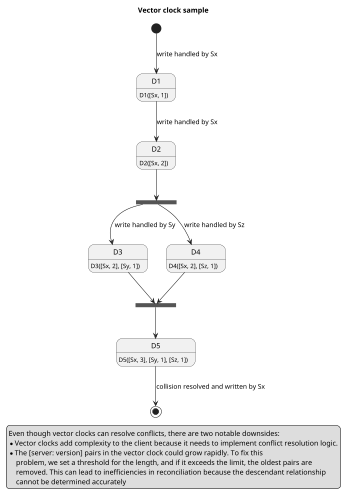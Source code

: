 @startuml
'https://plantuml.com/state-diagram

title Vector clock sample

state fork_state <<fork>>
state join_state <<join>>

scale 350 width
[*] --> D1: write handled by Sx
D1: D1([Sx, 1])
D1 --> D2: write handled by Sx
D2: D2([Sx, 2])
D2 --> fork_state
fork_state --> D3: write handled by Sy
fork_state --> D4: write handled by Sz
D3: D3([Sx, 2], [Sy, 1])
D4: D4([Sx, 2], [Sz, 1])
D3 --> join_state
D4 --> join_state
join_state --> D5
D5 --> [*]: collision resolved and written by Sx
D5: D5([Sx, 3], [Sy, 1], [Sz, 1])

legend
    Even though vector clocks can resolve conflicts, there are two notable downsides:
    * Vector clocks add complexity to the client because it needs to implement conflict resolution logic.
    * The [server: version] pairs in the vector clock could grow rapidly. To fix this
        problem, we set a threshold for the length, and if it exceeds the limit, the oldest pairs are
        removed. This can lead to inefficiencies in reconciliation because the descendant relationship
        cannot be determined accurately
end legend

@enduml